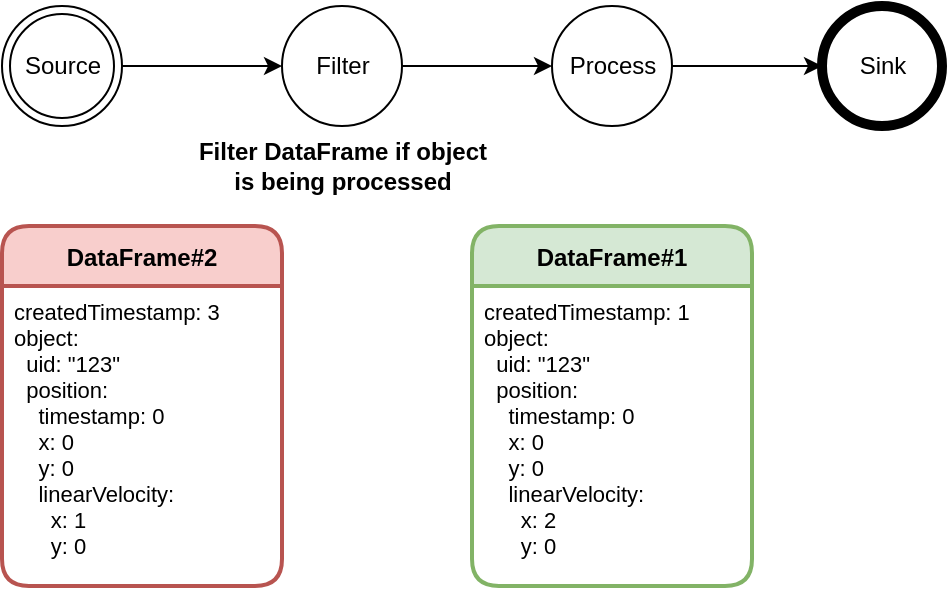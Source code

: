 <mxfile version="15.4.0" type="device" pages="3"><diagram id="qzofuNMxVo9D7Zadovm7" name="Page-1"><mxGraphModel dx="1086" dy="798" grid="1" gridSize="10" guides="1" tooltips="1" connect="1" arrows="1" fold="1" page="1" pageScale="1" pageWidth="827" pageHeight="1169" math="0" shadow="0"><root><mxCell id="0"/><mxCell id="1" parent="0"/><mxCell id="QyTh2gN49vlzdpsUQ0_5-12" value="" style="edgeStyle=orthogonalEdgeStyle;rounded=0;orthogonalLoop=1;jettySize=auto;html=1;" parent="1" source="QyTh2gN49vlzdpsUQ0_5-2" target="QyTh2gN49vlzdpsUQ0_5-11" edge="1"><mxGeometry relative="1" as="geometry"/></mxCell><mxCell id="QyTh2gN49vlzdpsUQ0_5-2" value="Source" style="ellipse;shape=doubleEllipse;html=1;dashed=0;whitespace=wrap;aspect=fixed;" parent="1" vertex="1"><mxGeometry x="230" y="190" width="60" height="60" as="geometry"/></mxCell><mxCell id="QyTh2gN49vlzdpsUQ0_5-14" value="" style="edgeStyle=orthogonalEdgeStyle;rounded=0;orthogonalLoop=1;jettySize=auto;html=1;" parent="1" source="QyTh2gN49vlzdpsUQ0_5-3" target="QyTh2gN49vlzdpsUQ0_5-4" edge="1"><mxGeometry relative="1" as="geometry"/></mxCell><mxCell id="QyTh2gN49vlzdpsUQ0_5-3" value="Process" style="shape=ellipse;html=1;whitespace=wrap;aspect=fixed;perimeter=ellipsePerimeter;" parent="1" vertex="1"><mxGeometry x="505" y="190" width="60" height="60" as="geometry"/></mxCell><mxCell id="QyTh2gN49vlzdpsUQ0_5-4" value="Sink" style="shape=ellipse;html=1;dashed=0;whitespace=wrap;aspect=fixed;strokeWidth=5;perimeter=ellipsePerimeter;" parent="1" vertex="1"><mxGeometry x="640" y="190" width="60" height="60" as="geometry"/></mxCell><mxCell id="QyTh2gN49vlzdpsUQ0_5-13" value="" style="edgeStyle=orthogonalEdgeStyle;rounded=0;orthogonalLoop=1;jettySize=auto;html=1;" parent="1" source="QyTh2gN49vlzdpsUQ0_5-11" target="QyTh2gN49vlzdpsUQ0_5-3" edge="1"><mxGeometry relative="1" as="geometry"/></mxCell><mxCell id="QyTh2gN49vlzdpsUQ0_5-11" value="Filter" style="shape=ellipse;html=1;whitespace=wrap;aspect=fixed;perimeter=ellipsePerimeter;" parent="1" vertex="1"><mxGeometry x="370" y="190" width="60" height="60" as="geometry"/></mxCell><mxCell id="QyTh2gN49vlzdpsUQ0_5-23" value="DataFrame#1" style="swimlane;childLayout=stackLayout;horizontal=1;startSize=30;horizontalStack=0;rounded=1;fontSize=12;fontStyle=1;strokeWidth=2;resizeParent=0;resizeLast=1;shadow=0;dashed=0;align=center;fillColor=#d5e8d4;strokeColor=#82b366;" parent="1" vertex="1"><mxGeometry x="465" y="300" width="140" height="180" as="geometry"/></mxCell><mxCell id="QyTh2gN49vlzdpsUQ0_5-24" value="createdTimestamp: 1&#10;object:&#10;  uid: &quot;123&quot;&#10;  position:&#10;    timestamp: 0&#10;    x: 0&#10;    y: 0&#10;    linearVelocity:&#10;      x: 2&#10;      y: 0" style="align=left;strokeColor=none;fillColor=none;spacingLeft=4;fontSize=11;verticalAlign=top;resizable=0;rotatable=0;part=1;" parent="QyTh2gN49vlzdpsUQ0_5-23" vertex="1"><mxGeometry y="30" width="140" height="150" as="geometry"/></mxCell><mxCell id="QyTh2gN49vlzdpsUQ0_5-37" value="Filter DataFrame if object is being processed" style="text;html=1;strokeColor=none;fillColor=none;align=center;verticalAlign=middle;whiteSpace=wrap;rounded=0;shadow=0;fontStyle=1" parent="1" vertex="1"><mxGeometry x="322.5" y="250" width="155" height="40" as="geometry"/></mxCell><mxCell id="QyTh2gN49vlzdpsUQ0_5-42" value="DataFrame#2" style="swimlane;childLayout=stackLayout;horizontal=1;startSize=30;horizontalStack=0;rounded=1;fontSize=12;fontStyle=1;strokeWidth=2;resizeParent=0;resizeLast=1;shadow=0;dashed=0;align=center;fillColor=#f8cecc;strokeColor=#b85450;" parent="1" vertex="1"><mxGeometry x="230" y="300" width="140" height="180" as="geometry"/></mxCell><mxCell id="QyTh2gN49vlzdpsUQ0_5-43" value="createdTimestamp: 3&#10;object:&#10;  uid: &quot;123&quot;&#10;  position:&#10;    timestamp: 0&#10;    x: 0&#10;    y: 0&#10;    linearVelocity:&#10;      x: 1&#10;      y: 0" style="align=left;strokeColor=none;fillColor=none;spacingLeft=4;fontSize=11;verticalAlign=top;resizable=0;rotatable=0;part=1;" parent="QyTh2gN49vlzdpsUQ0_5-42" vertex="1"><mxGeometry y="30" width="140" height="150" as="geometry"/></mxCell></root></mxGraphModel></diagram><diagram id="KycSK5b6_5SE_DgTBZXh" name="Page-2"><mxGraphModel dx="1086" dy="798" grid="1" gridSize="10" guides="1" tooltips="1" connect="1" arrows="1" fold="1" page="1" pageScale="1" pageWidth="827" pageHeight="1169" math="0" shadow="0"><root><mxCell id="-zGHEw_EiNygUDNqExCl-0"/><mxCell id="-zGHEw_EiNygUDNqExCl-1" parent="-zGHEw_EiNygUDNqExCl-0"/><mxCell id="c6hG1j6dSKw7Tu5Faj56-2" value="RFDataFrame" style="shape=folder;fontStyle=1;tabWidth=110;tabHeight=20;tabPosition=left;html=1;boundedLbl=1;labelInHeader=1;fontSize=9;" parent="-zGHEw_EiNygUDNqExCl-1" vertex="1"><mxGeometry x="544" y="625" width="240" height="215" as="geometry"/></mxCell><mxCell id="c6hG1j6dSKw7Tu5Faj56-3" value="&lt;p style=&quot;margin: 4px 0px 0px ; text-align: center ; font-size: 10px&quot;&gt;source&lt;br style=&quot;font-size: 10px&quot;&gt;&lt;b style=&quot;font-size: 10px&quot;&gt;RFReceiverObject&lt;/b&gt;&lt;/p&gt;&lt;hr style=&quot;font-size: 10px&quot;&gt;&lt;div style=&quot;text-align: left ; font-size: 10px&quot;&gt;&lt;span style=&quot;font-size: 10px&quot;&gt;&amp;nbsp; uid: &quot;wifiscanner&quot;,&lt;/span&gt;&lt;/div&gt;&lt;div style=&quot;text-align: left ; font-size: 10px&quot;&gt;&amp;nbsp; relativePositions: [&lt;/div&gt;&lt;div style=&quot;text-align: left ; font-size: 10px&quot;&gt;&amp;nbsp; &amp;nbsp; {&amp;nbsp;&lt;/div&gt;&lt;div style=&quot;text-align: left ; font-size: 10px&quot;&gt;&amp;nbsp; &amp;nbsp; &amp;nbsp; obj: &quot;API1&quot;,&lt;/div&gt;&lt;div style=&quot;text-align: left ; font-size: 10px&quot;&gt;&amp;nbsp; &amp;nbsp; &amp;nbsp; distance: 5&lt;/div&gt;&lt;div style=&quot;text-align: left ; font-size: 10px&quot;&gt;&amp;nbsp; &amp;nbsp; }, {&lt;/div&gt;&lt;div style=&quot;text-align: left ; font-size: 10px&quot;&gt;&amp;nbsp; &amp;nbsp; &amp;nbsp; obj: &quot;AP2&quot;,&lt;/div&gt;&lt;div style=&quot;text-align: left ; font-size: 10px&quot;&gt;&amp;nbsp; &amp;nbsp; &amp;nbsp; distance: 8&lt;/div&gt;&lt;div style=&quot;text-align: left ; font-size: 10px&quot;&gt;&amp;nbsp; &amp;nbsp; }&lt;span&gt;]&lt;/span&gt;&lt;/div&gt;&lt;p style=&quot;font-size: 10px&quot;&gt;&lt;/p&gt;" style="shape=rect;overflow=fill;html=1;whiteSpace=wrap;align=center;fillColor=#d5e8d4;strokeColor=#82b366;fontSize=10;shadow=1;gradientColor=#97d077;" parent="-zGHEw_EiNygUDNqExCl-1" vertex="1"><mxGeometry x="555.79" y="670" width="98.21" height="160" as="geometry"/></mxCell><mxCell id="c6hG1j6dSKw7Tu5Faj56-4" value="" style="shape=folder;fontStyle=1;spacingTop=10;tabWidth=40;tabHeight=10;tabPosition=left;html=1;fontSize=10;" parent="-zGHEw_EiNygUDNqExCl-1" vertex="1"><mxGeometry x="664" y="650" width="110" height="180" as="geometry"/></mxCell><mxCell id="c6hG1j6dSKw7Tu5Faj56-5" value="&lt;p style=&quot;margin: 4px 0px 0px; text-align: center; font-size: 10px;&quot;&gt;AP1&lt;br style=&quot;font-size: 10px;&quot;&gt;&lt;b style=&quot;font-size: 10px;&quot;&gt;DataObject&lt;/b&gt;&lt;/p&gt;&lt;hr style=&quot;font-size: 10px;&quot;&gt;&lt;div style=&quot;text-align: left; font-size: 10px;&quot;&gt;&amp;nbsp;uid: &quot;AP1&quot;,&lt;/div&gt;&lt;div style=&quot;text-align: left; font-size: 10px;&quot;&gt;&amp;nbsp;position: {&lt;/div&gt;&lt;div style=&quot;text-align: left; font-size: 10px;&quot;&gt;&amp;nbsp; &amp;nbsp;x: 0, y: 0&lt;/div&gt;&lt;div style=&quot;text-align: left; font-size: 10px;&quot;&gt;&amp;nbsp;}&lt;/div&gt;&lt;p style=&quot;font-size: 10px;&quot;&gt;&lt;/p&gt;" style="shape=rect;overflow=fill;html=1;whiteSpace=wrap;align=center;fillColor=#fff2cc;strokeColor=#d6b656;fontSize=10;shadow=1;gradientColor=#ffd966;" parent="-zGHEw_EiNygUDNqExCl-1" vertex="1"><mxGeometry x="669" y="670" width="60" height="90" as="geometry"/></mxCell><mxCell id="c6hG1j6dSKw7Tu5Faj56-6" value="&lt;p style=&quot;margin: 4px 0px 0px; text-align: center; font-size: 10px;&quot;&gt;AP2&lt;br style=&quot;font-size: 10px;&quot;&gt;&lt;b style=&quot;font-size: 10px;&quot;&gt;DataObject&lt;/b&gt;&lt;/p&gt;&lt;hr style=&quot;font-size: 10px;&quot;&gt;&lt;div style=&quot;text-align: left; font-size: 10px;&quot;&gt;&amp;nbsp;uid: &quot;AP2&quot;,&lt;/div&gt;&lt;div style=&quot;text-align: left; font-size: 10px;&quot;&gt;&amp;nbsp;position: {&lt;/div&gt;&lt;div style=&quot;text-align: left; font-size: 10px;&quot;&gt;&amp;nbsp; x: 15, y: 3&lt;/div&gt;&lt;div style=&quot;text-align: left; font-size: 10px;&quot;&gt;&amp;nbsp;}&lt;/div&gt;&lt;p style=&quot;font-size: 10px;&quot;&gt;&lt;/p&gt;" style="shape=rect;overflow=fill;html=1;whiteSpace=wrap;align=center;fillColor=#fff2cc;strokeColor=#d6b656;fontSize=10;shadow=1;gradientColor=#ffd966;" parent="-zGHEw_EiNygUDNqExCl-1" vertex="1"><mxGeometry x="709" y="730" width="60" height="90" as="geometry"/></mxCell><mxCell id="c6hG1j6dSKw7Tu5Faj56-18" value="IMUDataFrame" style="shape=folder;fontStyle=1;tabWidth=110;tabHeight=20;tabPosition=left;html=1;boundedLbl=1;labelInHeader=1;fontSize=9;" parent="-zGHEw_EiNygUDNqExCl-1" vertex="1"><mxGeometry x="294" y="625" width="240" height="215" as="geometry"/></mxCell><mxCell id="c6hG1j6dSKw7Tu5Faj56-19" value="&lt;p style=&quot;margin: 4px 0px 0px ; text-align: center ; font-size: 10px&quot;&gt;source&lt;br style=&quot;font-size: 10px&quot;&gt;&lt;b style=&quot;font-size: 10px&quot;&gt;DataObject&lt;/b&gt;&lt;/p&gt;&lt;hr style=&quot;font-size: 10px&quot;&gt;&lt;div style=&quot;text-align: left ; font-size: 10px&quot;&gt;&lt;span style=&quot;font-size: 10px&quot;&gt;&amp;nbsp; uid: &quot;imusensor&quot;,&lt;/span&gt;&lt;/div&gt;&lt;div style=&quot;text-align: left ; font-size: 10px&quot;&gt;&amp;nbsp; position: {&lt;/div&gt;&lt;div style=&quot;text-align: left ; font-size: 10px&quot;&gt;&amp;nbsp; &amp;nbsp; x: 0, y: 0,&lt;/div&gt;&lt;div style=&quot;text-align: left ; font-size: 10px&quot;&gt;&amp;nbsp; &amp;nbsp; linearVelocity: {&lt;/div&gt;&lt;div style=&quot;text-align: left ; font-size: 10px&quot;&gt;&amp;nbsp; &amp;nbsp; &amp;nbsp; x: 1, y: 0&lt;/div&gt;&lt;div style=&quot;text-align: left ; font-size: 10px&quot;&gt;&amp;nbsp; &amp;nbsp; }&lt;/div&gt;&lt;div style=&quot;text-align: left ; font-size: 10px&quot;&gt;&amp;nbsp; }&lt;/div&gt;&lt;p style=&quot;font-size: 10px&quot;&gt;&lt;/p&gt;" style="shape=rect;overflow=fill;html=1;whiteSpace=wrap;align=center;fillColor=#d5e8d4;strokeColor=#82b366;fontSize=10;shadow=1;gradientColor=#97d077;" parent="-zGHEw_EiNygUDNqExCl-1" vertex="1"><mxGeometry x="305.79" y="670" width="98.21" height="130" as="geometry"/></mxCell><mxCell id="c6hG1j6dSKw7Tu5Faj56-20" value="No additional objects" style="shape=folder;fontStyle=1;spacingTop=10;tabWidth=40;tabHeight=10;tabPosition=left;html=1;fontSize=10;" parent="-zGHEw_EiNygUDNqExCl-1" vertex="1"><mxGeometry x="414" y="650" width="110" height="150" as="geometry"/></mxCell><mxCell id="c6hG1j6dSKw7Tu5Faj56-23" value="Acceleration" style="rounded=0;whiteSpace=wrap;html=1;fontSize=10;fillColor=#dae8fc;strokeColor=#6c8ebf;" parent="-zGHEw_EiNygUDNqExCl-1" vertex="1"><mxGeometry x="306" y="810" width="98" height="20" as="geometry"/></mxCell><mxCell id="c6hG1j6dSKw7Tu5Faj56-24" value="Sensor Frequency" style="rounded=0;whiteSpace=wrap;html=1;fontSize=10;fillColor=#dae8fc;strokeColor=#6c8ebf;" parent="-zGHEw_EiNygUDNqExCl-1" vertex="1"><mxGeometry x="414" y="810" width="110" height="20" as="geometry"/></mxCell><mxCell id="c6hG1j6dSKw7Tu5Faj56-27" value="VideoDataFrame" style="shape=folder;fontStyle=1;tabWidth=110;tabHeight=20;tabPosition=left;html=1;boundedLbl=1;labelInHeader=1;fontSize=9;" parent="-zGHEw_EiNygUDNqExCl-1" vertex="1"><mxGeometry x="44" y="625" width="240" height="215" as="geometry"/></mxCell><mxCell id="c6hG1j6dSKw7Tu5Faj56-28" value="&lt;p style=&quot;margin: 4px 0px 0px ; text-align: center ; font-size: 10px&quot;&gt;source&lt;br style=&quot;font-size: 10px&quot;&gt;&lt;b style=&quot;font-size: 10px&quot;&gt;CameraObject&lt;/b&gt;&lt;/p&gt;&lt;hr style=&quot;font-size: 10px&quot;&gt;&lt;div style=&quot;text-align: left ; font-size: 10px&quot;&gt;&lt;span style=&quot;font-size: 10px&quot;&gt;&amp;nbsp; uid: &quot;camera&quot;,&lt;/span&gt;&lt;/div&gt;&lt;div style=&quot;text-align: left ; font-size: 10px&quot;&gt;&amp;nbsp; position: {&lt;/div&gt;&lt;div style=&quot;text-align: left ; font-size: 10px&quot;&gt;&amp;nbsp; &amp;nbsp; x: 2, y: 5, z: 3&lt;/div&gt;&lt;div style=&quot;text-align: left ; font-size: 10px&quot;&gt;&amp;nbsp; },&lt;br&gt;&amp;nbsp; projection: ...,&lt;/div&gt;&lt;div style=&quot;text-align: left ; font-size: 10px&quot;&gt;&amp;nbsp; width: 1280,&lt;br&gt;&amp;nbsp; height: 1024&lt;/div&gt;&lt;p style=&quot;font-size: 10px&quot;&gt;&lt;/p&gt;" style="shape=rect;overflow=fill;html=1;whiteSpace=wrap;align=center;fillColor=#d5e8d4;strokeColor=#82b366;fontSize=10;shadow=1;gradientColor=#97d077;" parent="-zGHEw_EiNygUDNqExCl-1" vertex="1"><mxGeometry x="55.79" y="670" width="98.21" height="130" as="geometry"/></mxCell><mxCell id="c6hG1j6dSKw7Tu5Faj56-29" value="" style="shape=folder;fontStyle=1;spacingTop=10;tabWidth=40;tabHeight=10;tabPosition=left;html=1;fontSize=10;" parent="-zGHEw_EiNygUDNqExCl-1" vertex="1"><mxGeometry x="164" y="650" width="110" height="180" as="geometry"/></mxCell><mxCell id="c6hG1j6dSKw7Tu5Faj56-33" value="Image" style="rounded=0;whiteSpace=wrap;html=1;fontSize=10;fillColor=#dae8fc;strokeColor=#6c8ebf;" parent="-zGHEw_EiNygUDNqExCl-1" vertex="1"><mxGeometry x="55.79" y="810" width="98" height="20" as="geometry"/></mxCell><mxCell id="c6hG1j6dSKw7Tu5Faj56-34" value="&lt;p style=&quot;margin: 4px 0px 0px; font-size: 10px;&quot;&gt;&lt;b style=&quot;font-size: 10px&quot;&gt;DataObject&lt;/b&gt;&lt;/p&gt;&lt;hr style=&quot;font-size: 10px&quot;&gt;&lt;div style=&quot;font-size: 10px;&quot;&gt;&amp;nbsp;Detected object&lt;/div&gt;&lt;p style=&quot;font-size: 10px&quot;&gt;&lt;/p&gt;" style="shape=rect;overflow=fill;html=1;whiteSpace=wrap;align=center;fillColor=#fff2cc;strokeColor=#d6b656;fontSize=10;shadow=1;gradientColor=#ffd966;" parent="-zGHEw_EiNygUDNqExCl-1" vertex="1"><mxGeometry x="173" y="670" width="61" height="60" as="geometry"/></mxCell><mxCell id="c6hG1j6dSKw7Tu5Faj56-35" value="&lt;p style=&quot;margin: 4px 0px 0px; font-size: 10px;&quot;&gt;&lt;b style=&quot;font-size: 10px&quot;&gt;DataObject&lt;/b&gt;&lt;/p&gt;&lt;hr style=&quot;font-size: 10px&quot;&gt;&lt;div style=&quot;font-size: 10px;&quot;&gt;&amp;nbsp;Detected object&lt;/div&gt;&lt;p style=&quot;font-size: 10px&quot;&gt;&lt;/p&gt;" style="shape=rect;overflow=fill;html=1;whiteSpace=wrap;align=center;fillColor=#fff2cc;strokeColor=#d6b656;fontSize=10;shadow=1;gradientColor=#ffd966;" parent="-zGHEw_EiNygUDNqExCl-1" vertex="1"><mxGeometry x="204" y="715" width="60" height="60" as="geometry"/></mxCell><mxCell id="c6hG1j6dSKw7Tu5Faj56-36" value="&lt;p style=&quot;margin: 4px 0px 0px; font-size: 10px;&quot;&gt;&lt;b style=&quot;font-size: 10px&quot;&gt;DataObject&lt;/b&gt;&lt;/p&gt;&lt;hr style=&quot;font-size: 10px&quot;&gt;&lt;div style=&quot;font-size: 10px;&quot;&gt;&amp;nbsp;Detected object&lt;/div&gt;&lt;p style=&quot;font-size: 10px&quot;&gt;&lt;/p&gt;" style="shape=rect;overflow=fill;html=1;whiteSpace=wrap;align=center;fillColor=#fff2cc;strokeColor=#d6b656;fontSize=10;shadow=1;gradientColor=#ffd966;" parent="-zGHEw_EiNygUDNqExCl-1" vertex="1"><mxGeometry x="174" y="755" width="60" height="60" as="geometry"/></mxCell><mxCell id="7duHgZTwFDo-i-83ncg0-3" value="uid" style="rounded=0;whiteSpace=wrap;html=1;fontSize=8;" parent="-zGHEw_EiNygUDNqExCl-1" vertex="1"><mxGeometry x="55.79" y="650" width="34" height="15" as="geometry"/></mxCell><mxCell id="7duHgZTwFDo-i-83ncg0-4" value="timestamp" style="rounded=0;whiteSpace=wrap;html=1;fontSize=8;" parent="-zGHEw_EiNygUDNqExCl-1" vertex="1"><mxGeometry x="100" y="650" width="54" height="15" as="geometry"/></mxCell><mxCell id="7duHgZTwFDo-i-83ncg0-5" value="uid" style="rounded=0;whiteSpace=wrap;html=1;fontSize=8;" parent="-zGHEw_EiNygUDNqExCl-1" vertex="1"><mxGeometry x="306" y="650" width="34" height="15" as="geometry"/></mxCell><mxCell id="7duHgZTwFDo-i-83ncg0-6" value="timestamp" style="rounded=0;whiteSpace=wrap;html=1;fontSize=8;" parent="-zGHEw_EiNygUDNqExCl-1" vertex="1"><mxGeometry x="350.21" y="650" width="54" height="15" as="geometry"/></mxCell><mxCell id="7duHgZTwFDo-i-83ncg0-7" value="uid" style="rounded=0;whiteSpace=wrap;html=1;fontSize=8;" parent="-zGHEw_EiNygUDNqExCl-1" vertex="1"><mxGeometry x="555.79" y="650" width="34" height="15" as="geometry"/></mxCell><mxCell id="7duHgZTwFDo-i-83ncg0-8" value="timestamp" style="rounded=0;whiteSpace=wrap;html=1;fontSize=8;" parent="-zGHEw_EiNygUDNqExCl-1" vertex="1"><mxGeometry x="600" y="650" width="54" height="15" as="geometry"/></mxCell></root></mxGraphModel></diagram><diagram id="lFdsYJZuU8xZv2lbmowN" name="Page-3"><mxGraphModel dx="1086" dy="798" grid="1" gridSize="10" guides="1" tooltips="1" connect="1" arrows="1" fold="1" page="1" pageScale="1" pageWidth="827" pageHeight="1169" math="0" shadow="0"><root><mxCell id="dq72arWL5LZkN2WWVS9l-0"/><mxCell id="dq72arWL5LZkN2WWVS9l-1" parent="dq72arWL5LZkN2WWVS9l-0"/><mxCell id="dq72arWL5LZkN2WWVS9l-3" value="" style="aspect=fixed;perimeter=ellipsePerimeter;html=1;align=center;shadow=0;dashed=0;spacingTop=3;image;image=img/lib/active_directory/user.svg;" vertex="1" parent="dq72arWL5LZkN2WWVS9l-1"><mxGeometry x="370" y="310" width="62.9" height="170" as="geometry"/></mxCell></root></mxGraphModel></diagram></mxfile>